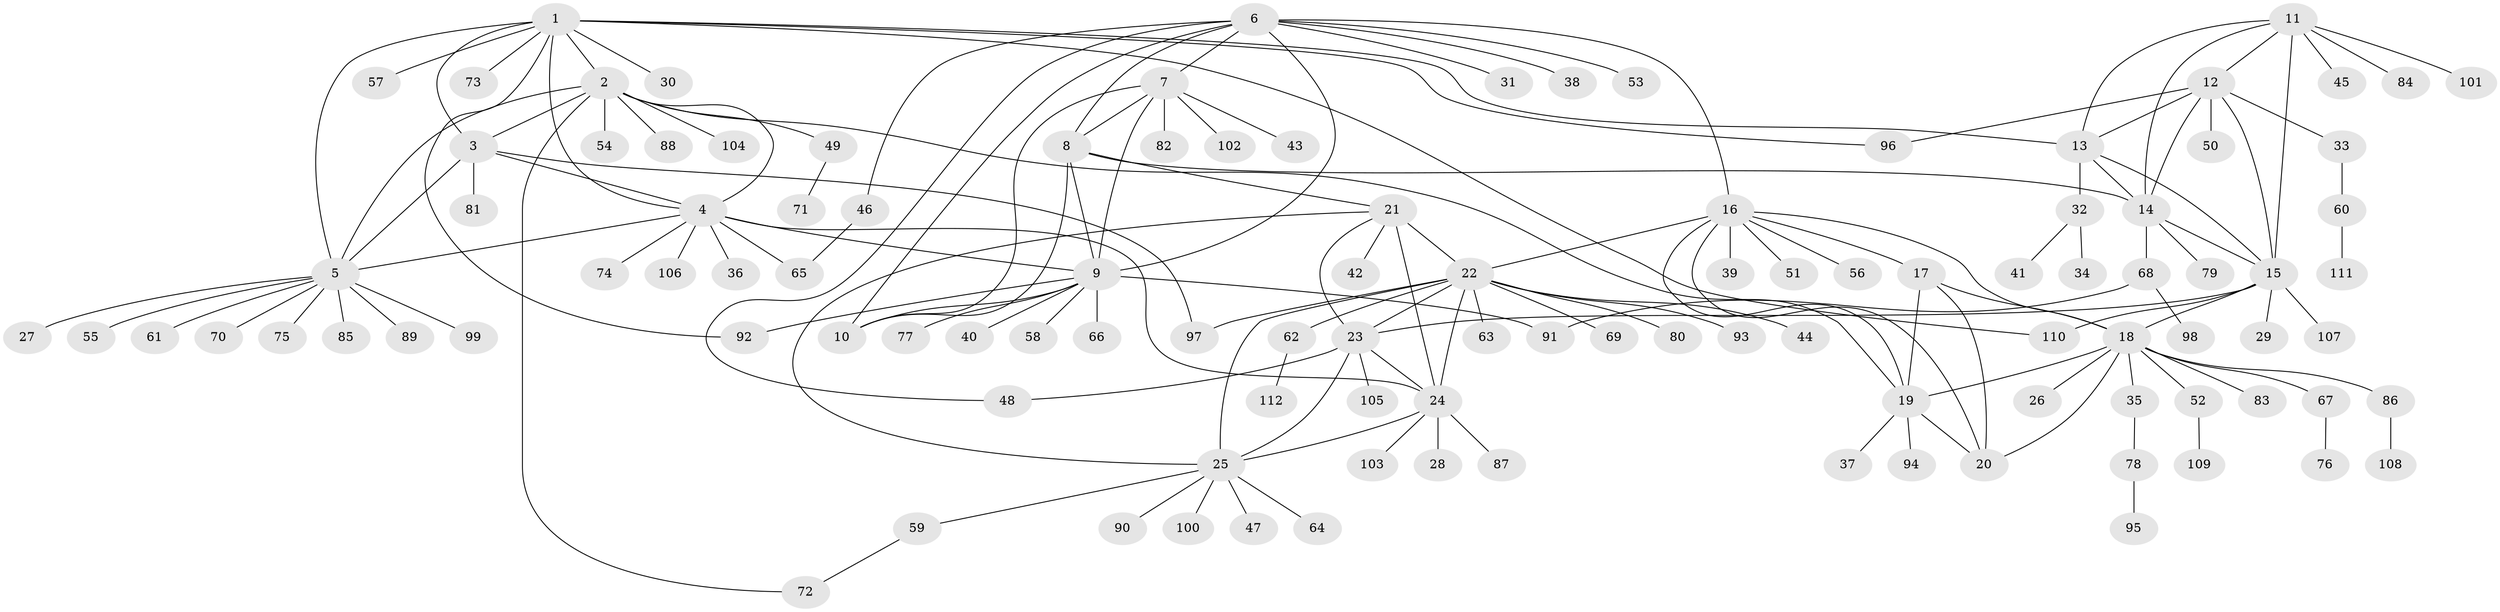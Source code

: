 // coarse degree distribution, {5: 0.06666666666666667, 1: 0.4222222222222222, 6: 0.06666666666666667, 2: 0.15555555555555556, 4: 0.044444444444444446, 8: 0.06666666666666667, 7: 0.08888888888888889, 3: 0.06666666666666667, 9: 0.022222222222222223}
// Generated by graph-tools (version 1.1) at 2025/37/03/04/25 23:37:44]
// undirected, 112 vertices, 155 edges
graph export_dot {
  node [color=gray90,style=filled];
  1;
  2;
  3;
  4;
  5;
  6;
  7;
  8;
  9;
  10;
  11;
  12;
  13;
  14;
  15;
  16;
  17;
  18;
  19;
  20;
  21;
  22;
  23;
  24;
  25;
  26;
  27;
  28;
  29;
  30;
  31;
  32;
  33;
  34;
  35;
  36;
  37;
  38;
  39;
  40;
  41;
  42;
  43;
  44;
  45;
  46;
  47;
  48;
  49;
  50;
  51;
  52;
  53;
  54;
  55;
  56;
  57;
  58;
  59;
  60;
  61;
  62;
  63;
  64;
  65;
  66;
  67;
  68;
  69;
  70;
  71;
  72;
  73;
  74;
  75;
  76;
  77;
  78;
  79;
  80;
  81;
  82;
  83;
  84;
  85;
  86;
  87;
  88;
  89;
  90;
  91;
  92;
  93;
  94;
  95;
  96;
  97;
  98;
  99;
  100;
  101;
  102;
  103;
  104;
  105;
  106;
  107;
  108;
  109;
  110;
  111;
  112;
  1 -- 2;
  1 -- 3;
  1 -- 4;
  1 -- 5;
  1 -- 13;
  1 -- 30;
  1 -- 57;
  1 -- 73;
  1 -- 92;
  1 -- 96;
  1 -- 110;
  2 -- 3;
  2 -- 4;
  2 -- 5;
  2 -- 19;
  2 -- 49;
  2 -- 54;
  2 -- 72;
  2 -- 88;
  2 -- 104;
  3 -- 4;
  3 -- 5;
  3 -- 81;
  3 -- 97;
  4 -- 5;
  4 -- 9;
  4 -- 24;
  4 -- 36;
  4 -- 65;
  4 -- 74;
  4 -- 106;
  5 -- 27;
  5 -- 55;
  5 -- 61;
  5 -- 70;
  5 -- 75;
  5 -- 85;
  5 -- 89;
  5 -- 99;
  6 -- 7;
  6 -- 8;
  6 -- 9;
  6 -- 10;
  6 -- 16;
  6 -- 31;
  6 -- 38;
  6 -- 46;
  6 -- 48;
  6 -- 53;
  7 -- 8;
  7 -- 9;
  7 -- 10;
  7 -- 43;
  7 -- 82;
  7 -- 102;
  8 -- 9;
  8 -- 10;
  8 -- 14;
  8 -- 21;
  9 -- 10;
  9 -- 40;
  9 -- 58;
  9 -- 66;
  9 -- 77;
  9 -- 91;
  9 -- 92;
  11 -- 12;
  11 -- 13;
  11 -- 14;
  11 -- 15;
  11 -- 45;
  11 -- 84;
  11 -- 101;
  12 -- 13;
  12 -- 14;
  12 -- 15;
  12 -- 33;
  12 -- 50;
  12 -- 96;
  13 -- 14;
  13 -- 15;
  13 -- 32;
  14 -- 15;
  14 -- 68;
  14 -- 79;
  15 -- 18;
  15 -- 23;
  15 -- 29;
  15 -- 107;
  15 -- 110;
  16 -- 17;
  16 -- 18;
  16 -- 19;
  16 -- 20;
  16 -- 22;
  16 -- 39;
  16 -- 51;
  16 -- 56;
  17 -- 18;
  17 -- 19;
  17 -- 20;
  18 -- 19;
  18 -- 20;
  18 -- 26;
  18 -- 35;
  18 -- 52;
  18 -- 67;
  18 -- 83;
  18 -- 86;
  19 -- 20;
  19 -- 37;
  19 -- 94;
  21 -- 22;
  21 -- 23;
  21 -- 24;
  21 -- 25;
  21 -- 42;
  22 -- 23;
  22 -- 24;
  22 -- 25;
  22 -- 44;
  22 -- 62;
  22 -- 63;
  22 -- 69;
  22 -- 80;
  22 -- 93;
  22 -- 97;
  23 -- 24;
  23 -- 25;
  23 -- 48;
  23 -- 105;
  24 -- 25;
  24 -- 28;
  24 -- 87;
  24 -- 103;
  25 -- 47;
  25 -- 59;
  25 -- 64;
  25 -- 90;
  25 -- 100;
  32 -- 34;
  32 -- 41;
  33 -- 60;
  35 -- 78;
  46 -- 65;
  49 -- 71;
  52 -- 109;
  59 -- 72;
  60 -- 111;
  62 -- 112;
  67 -- 76;
  68 -- 91;
  68 -- 98;
  78 -- 95;
  86 -- 108;
}
